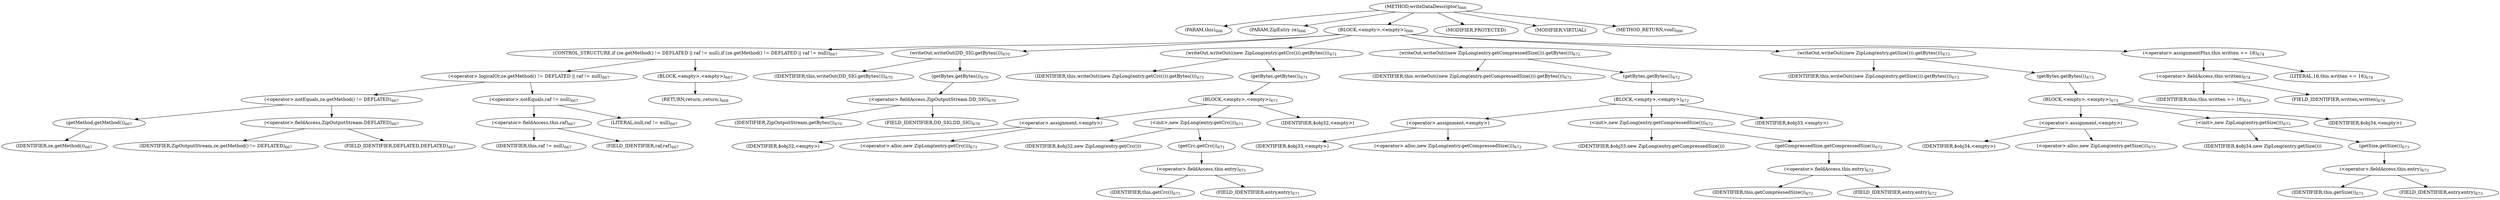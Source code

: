 digraph "writeDataDescriptor" {  
"1469" [label = <(METHOD,writeDataDescriptor)<SUB>666</SUB>> ]
"66" [label = <(PARAM,this)<SUB>666</SUB>> ]
"1470" [label = <(PARAM,ZipEntry ze)<SUB>666</SUB>> ]
"1471" [label = <(BLOCK,&lt;empty&gt;,&lt;empty&gt;)<SUB>666</SUB>> ]
"1472" [label = <(CONTROL_STRUCTURE,if (ze.getMethod() != DEFLATED || raf != null),if (ze.getMethod() != DEFLATED || raf != null))<SUB>667</SUB>> ]
"1473" [label = <(&lt;operator&gt;.logicalOr,ze.getMethod() != DEFLATED || raf != null)<SUB>667</SUB>> ]
"1474" [label = <(&lt;operator&gt;.notEquals,ze.getMethod() != DEFLATED)<SUB>667</SUB>> ]
"1475" [label = <(getMethod,getMethod())<SUB>667</SUB>> ]
"1476" [label = <(IDENTIFIER,ze,getMethod())<SUB>667</SUB>> ]
"1477" [label = <(&lt;operator&gt;.fieldAccess,ZipOutputStream.DEFLATED)<SUB>667</SUB>> ]
"1478" [label = <(IDENTIFIER,ZipOutputStream,ze.getMethod() != DEFLATED)<SUB>667</SUB>> ]
"1479" [label = <(FIELD_IDENTIFIER,DEFLATED,DEFLATED)<SUB>667</SUB>> ]
"1480" [label = <(&lt;operator&gt;.notEquals,raf != null)<SUB>667</SUB>> ]
"1481" [label = <(&lt;operator&gt;.fieldAccess,this.raf)<SUB>667</SUB>> ]
"1482" [label = <(IDENTIFIER,this,raf != null)<SUB>667</SUB>> ]
"1483" [label = <(FIELD_IDENTIFIER,raf,raf)<SUB>667</SUB>> ]
"1484" [label = <(LITERAL,null,raf != null)<SUB>667</SUB>> ]
"1485" [label = <(BLOCK,&lt;empty&gt;,&lt;empty&gt;)<SUB>667</SUB>> ]
"1486" [label = <(RETURN,return;,return;)<SUB>668</SUB>> ]
"1487" [label = <(writeOut,writeOut(DD_SIG.getBytes()))<SUB>670</SUB>> ]
"65" [label = <(IDENTIFIER,this,writeOut(DD_SIG.getBytes()))<SUB>670</SUB>> ]
"1488" [label = <(getBytes,getBytes())<SUB>670</SUB>> ]
"1489" [label = <(&lt;operator&gt;.fieldAccess,ZipOutputStream.DD_SIG)<SUB>670</SUB>> ]
"1490" [label = <(IDENTIFIER,ZipOutputStream,getBytes())<SUB>670</SUB>> ]
"1491" [label = <(FIELD_IDENTIFIER,DD_SIG,DD_SIG)<SUB>670</SUB>> ]
"1492" [label = <(writeOut,writeOut((new ZipLong(entry.getCrc())).getBytes()))<SUB>671</SUB>> ]
"67" [label = <(IDENTIFIER,this,writeOut((new ZipLong(entry.getCrc())).getBytes()))<SUB>671</SUB>> ]
"1493" [label = <(getBytes,getBytes())<SUB>671</SUB>> ]
"1494" [label = <(BLOCK,&lt;empty&gt;,&lt;empty&gt;)<SUB>671</SUB>> ]
"1495" [label = <(&lt;operator&gt;.assignment,&lt;empty&gt;)> ]
"1496" [label = <(IDENTIFIER,$obj32,&lt;empty&gt;)> ]
"1497" [label = <(&lt;operator&gt;.alloc,new ZipLong(entry.getCrc()))<SUB>671</SUB>> ]
"1498" [label = <(&lt;init&gt;,new ZipLong(entry.getCrc()))<SUB>671</SUB>> ]
"1499" [label = <(IDENTIFIER,$obj32,new ZipLong(entry.getCrc()))> ]
"1500" [label = <(getCrc,getCrc())<SUB>671</SUB>> ]
"1501" [label = <(&lt;operator&gt;.fieldAccess,this.entry)<SUB>671</SUB>> ]
"1502" [label = <(IDENTIFIER,this,getCrc())<SUB>671</SUB>> ]
"1503" [label = <(FIELD_IDENTIFIER,entry,entry)<SUB>671</SUB>> ]
"1504" [label = <(IDENTIFIER,$obj32,&lt;empty&gt;)> ]
"1505" [label = <(writeOut,writeOut((new ZipLong(entry.getCompressedSize())).getBytes()))<SUB>672</SUB>> ]
"68" [label = <(IDENTIFIER,this,writeOut((new ZipLong(entry.getCompressedSize())).getBytes()))<SUB>672</SUB>> ]
"1506" [label = <(getBytes,getBytes())<SUB>672</SUB>> ]
"1507" [label = <(BLOCK,&lt;empty&gt;,&lt;empty&gt;)<SUB>672</SUB>> ]
"1508" [label = <(&lt;operator&gt;.assignment,&lt;empty&gt;)> ]
"1509" [label = <(IDENTIFIER,$obj33,&lt;empty&gt;)> ]
"1510" [label = <(&lt;operator&gt;.alloc,new ZipLong(entry.getCompressedSize()))<SUB>672</SUB>> ]
"1511" [label = <(&lt;init&gt;,new ZipLong(entry.getCompressedSize()))<SUB>672</SUB>> ]
"1512" [label = <(IDENTIFIER,$obj33,new ZipLong(entry.getCompressedSize()))> ]
"1513" [label = <(getCompressedSize,getCompressedSize())<SUB>672</SUB>> ]
"1514" [label = <(&lt;operator&gt;.fieldAccess,this.entry)<SUB>672</SUB>> ]
"1515" [label = <(IDENTIFIER,this,getCompressedSize())<SUB>672</SUB>> ]
"1516" [label = <(FIELD_IDENTIFIER,entry,entry)<SUB>672</SUB>> ]
"1517" [label = <(IDENTIFIER,$obj33,&lt;empty&gt;)> ]
"1518" [label = <(writeOut,writeOut((new ZipLong(entry.getSize())).getBytes()))<SUB>673</SUB>> ]
"69" [label = <(IDENTIFIER,this,writeOut((new ZipLong(entry.getSize())).getBytes()))<SUB>673</SUB>> ]
"1519" [label = <(getBytes,getBytes())<SUB>673</SUB>> ]
"1520" [label = <(BLOCK,&lt;empty&gt;,&lt;empty&gt;)<SUB>673</SUB>> ]
"1521" [label = <(&lt;operator&gt;.assignment,&lt;empty&gt;)> ]
"1522" [label = <(IDENTIFIER,$obj34,&lt;empty&gt;)> ]
"1523" [label = <(&lt;operator&gt;.alloc,new ZipLong(entry.getSize()))<SUB>673</SUB>> ]
"1524" [label = <(&lt;init&gt;,new ZipLong(entry.getSize()))<SUB>673</SUB>> ]
"1525" [label = <(IDENTIFIER,$obj34,new ZipLong(entry.getSize()))> ]
"1526" [label = <(getSize,getSize())<SUB>673</SUB>> ]
"1527" [label = <(&lt;operator&gt;.fieldAccess,this.entry)<SUB>673</SUB>> ]
"1528" [label = <(IDENTIFIER,this,getSize())<SUB>673</SUB>> ]
"1529" [label = <(FIELD_IDENTIFIER,entry,entry)<SUB>673</SUB>> ]
"1530" [label = <(IDENTIFIER,$obj34,&lt;empty&gt;)> ]
"1531" [label = <(&lt;operator&gt;.assignmentPlus,this.written += 16)<SUB>674</SUB>> ]
"1532" [label = <(&lt;operator&gt;.fieldAccess,this.written)<SUB>674</SUB>> ]
"1533" [label = <(IDENTIFIER,this,this.written += 16)<SUB>674</SUB>> ]
"1534" [label = <(FIELD_IDENTIFIER,written,written)<SUB>674</SUB>> ]
"1535" [label = <(LITERAL,16,this.written += 16)<SUB>674</SUB>> ]
"1536" [label = <(MODIFIER,PROTECTED)> ]
"1537" [label = <(MODIFIER,VIRTUAL)> ]
"1538" [label = <(METHOD_RETURN,void)<SUB>666</SUB>> ]
  "1469" -> "66" 
  "1469" -> "1470" 
  "1469" -> "1471" 
  "1469" -> "1536" 
  "1469" -> "1537" 
  "1469" -> "1538" 
  "1471" -> "1472" 
  "1471" -> "1487" 
  "1471" -> "1492" 
  "1471" -> "1505" 
  "1471" -> "1518" 
  "1471" -> "1531" 
  "1472" -> "1473" 
  "1472" -> "1485" 
  "1473" -> "1474" 
  "1473" -> "1480" 
  "1474" -> "1475" 
  "1474" -> "1477" 
  "1475" -> "1476" 
  "1477" -> "1478" 
  "1477" -> "1479" 
  "1480" -> "1481" 
  "1480" -> "1484" 
  "1481" -> "1482" 
  "1481" -> "1483" 
  "1485" -> "1486" 
  "1487" -> "65" 
  "1487" -> "1488" 
  "1488" -> "1489" 
  "1489" -> "1490" 
  "1489" -> "1491" 
  "1492" -> "67" 
  "1492" -> "1493" 
  "1493" -> "1494" 
  "1494" -> "1495" 
  "1494" -> "1498" 
  "1494" -> "1504" 
  "1495" -> "1496" 
  "1495" -> "1497" 
  "1498" -> "1499" 
  "1498" -> "1500" 
  "1500" -> "1501" 
  "1501" -> "1502" 
  "1501" -> "1503" 
  "1505" -> "68" 
  "1505" -> "1506" 
  "1506" -> "1507" 
  "1507" -> "1508" 
  "1507" -> "1511" 
  "1507" -> "1517" 
  "1508" -> "1509" 
  "1508" -> "1510" 
  "1511" -> "1512" 
  "1511" -> "1513" 
  "1513" -> "1514" 
  "1514" -> "1515" 
  "1514" -> "1516" 
  "1518" -> "69" 
  "1518" -> "1519" 
  "1519" -> "1520" 
  "1520" -> "1521" 
  "1520" -> "1524" 
  "1520" -> "1530" 
  "1521" -> "1522" 
  "1521" -> "1523" 
  "1524" -> "1525" 
  "1524" -> "1526" 
  "1526" -> "1527" 
  "1527" -> "1528" 
  "1527" -> "1529" 
  "1531" -> "1532" 
  "1531" -> "1535" 
  "1532" -> "1533" 
  "1532" -> "1534" 
}
